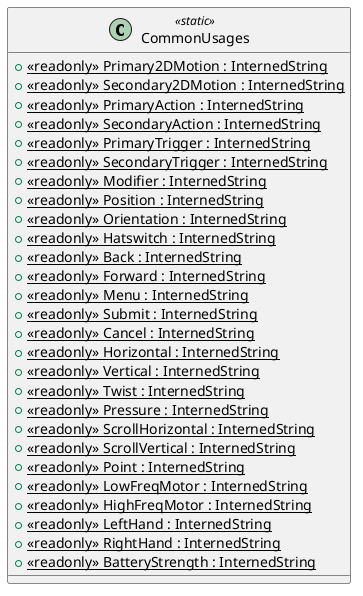 @startuml
class CommonUsages <<static>> {
    + {static} <<readonly>> Primary2DMotion : InternedString
    + {static} <<readonly>> Secondary2DMotion : InternedString
    + {static} <<readonly>> PrimaryAction : InternedString
    + {static} <<readonly>> SecondaryAction : InternedString
    + {static} <<readonly>> PrimaryTrigger : InternedString
    + {static} <<readonly>> SecondaryTrigger : InternedString
    + {static} <<readonly>> Modifier : InternedString
    + {static} <<readonly>> Position : InternedString
    + {static} <<readonly>> Orientation : InternedString
    + {static} <<readonly>> Hatswitch : InternedString
    + {static} <<readonly>> Back : InternedString
    + {static} <<readonly>> Forward : InternedString
    + {static} <<readonly>> Menu : InternedString
    + {static} <<readonly>> Submit : InternedString
    + {static} <<readonly>> Cancel : InternedString
    + {static} <<readonly>> Horizontal : InternedString
    + {static} <<readonly>> Vertical : InternedString
    + {static} <<readonly>> Twist : InternedString
    + {static} <<readonly>> Pressure : InternedString
    + {static} <<readonly>> ScrollHorizontal : InternedString
    + {static} <<readonly>> ScrollVertical : InternedString
    + {static} <<readonly>> Point : InternedString
    + {static} <<readonly>> LowFreqMotor : InternedString
    + {static} <<readonly>> HighFreqMotor : InternedString
    + {static} <<readonly>> LeftHand : InternedString
    + {static} <<readonly>> RightHand : InternedString
    + {static} <<readonly>> BatteryStrength : InternedString
}
@enduml
